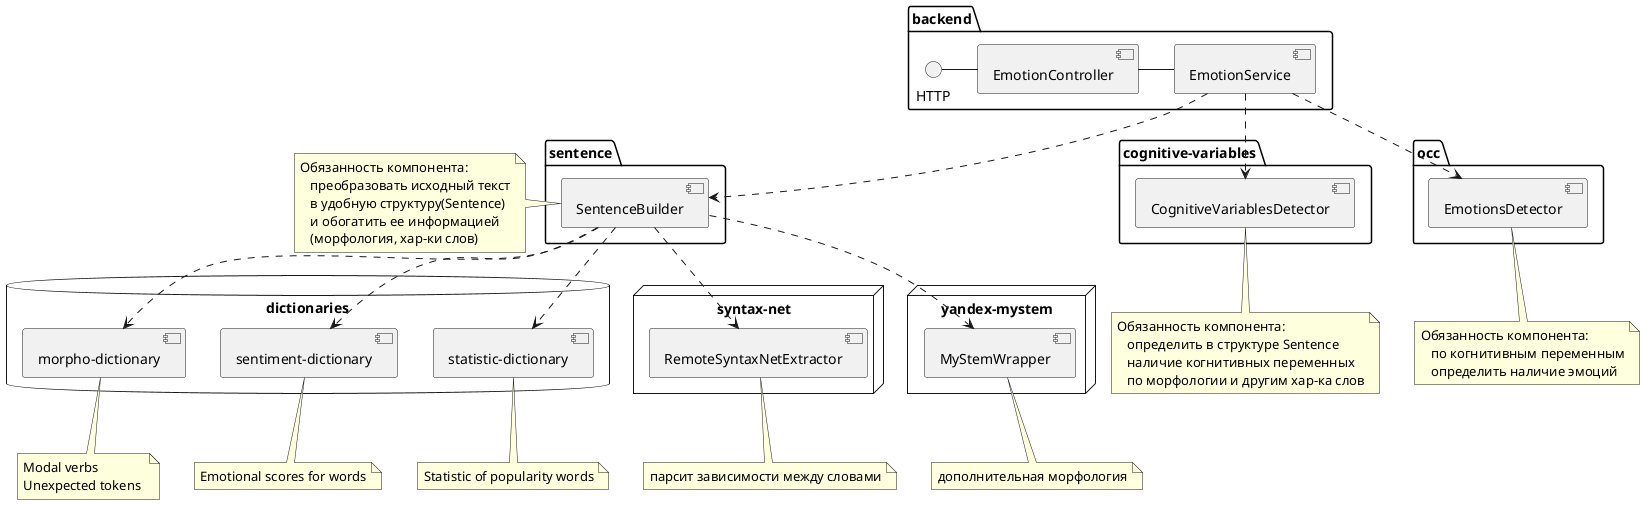 @startuml

database "dictionaries" {
    ["morpho-dictionary"]
    ["sentiment-dictionary"]
    ["statistic-dictionary"]
}
note bottom of ["morpho-dictionary"]
	Modal verbs
	Unexpected tokens 
end note

note bottom of ["sentiment-dictionary"]
	Emotional scores for words
end note

note bottom of ["statistic-dictionary"]
	Statistic of popularity words
end note

node "syntax-net" {
    [RemoteSyntaxNetExtractor]
}
note bottom of [RemoteSyntaxNetExtractor]
    парсит зависимости между словами
end note


node "yandex-mystem" {
    [MyStemWrapper]
}
note bottom of [MyStemWrapper]
	дополнительная морфология
end note

package "sentence" {
  [SentenceBuilder]
  SentenceBuilder ..> ["morpho-dictionary"]
  SentenceBuilder ..> ["sentiment-dictionary"]
  SentenceBuilder ..> ["statistic-dictionary"]
  SentenceBuilder ..> [RemoteSyntaxNetExtractor]
  SentenceBuilder ..> [MyStemWrapper]
}

note left of [SentenceBuilder]
	Обязанность компонента:
    преобразовать исходный текст
    в удобную структуру(Sentence)
    и обогатить ее информацией
    (морфология, хар-ки слов)
end note

package "cognitive-variables" {
  [CognitiveVariablesDetector]
}

note bottom of [CognitiveVariablesDetector]
	Обязанность компонента:
    определить в структуре Sentence
    наличие когнитивных переменных
    по морфологии и другим хар-ка слов
end note

package "occ" {
  [EmotionsDetector]
}

note bottom of [EmotionsDetector]
	Обязанность компонента:
    по когнитивным переменным
    определить наличие эмоций
end note

package "backend" {
  HTTP - [EmotionController]
  EmotionController - [EmotionService]
  EmotionService ..> SentenceBuilder
  EmotionService ..> CognitiveVariablesDetector
  EmotionService ..> EmotionsDetector
}

@enduml